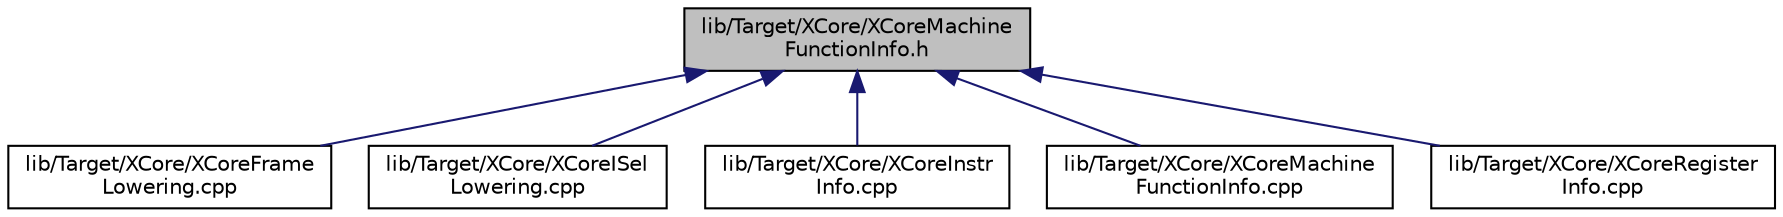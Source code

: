 digraph "lib/Target/XCore/XCoreMachineFunctionInfo.h"
{
 // LATEX_PDF_SIZE
  bgcolor="transparent";
  edge [fontname="Helvetica",fontsize="10",labelfontname="Helvetica",labelfontsize="10"];
  node [fontname="Helvetica",fontsize="10",shape="box"];
  Node1 [label="lib/Target/XCore/XCoreMachine\lFunctionInfo.h",height=0.2,width=0.4,color="black", fillcolor="grey75", style="filled", fontcolor="black",tooltip=" "];
  Node1 -> Node2 [dir="back",color="midnightblue",fontsize="10",style="solid",fontname="Helvetica"];
  Node2 [label="lib/Target/XCore/XCoreFrame\lLowering.cpp",height=0.2,width=0.4,color="black",URL="$XCoreFrameLowering_8cpp.html",tooltip=" "];
  Node1 -> Node3 [dir="back",color="midnightblue",fontsize="10",style="solid",fontname="Helvetica"];
  Node3 [label="lib/Target/XCore/XCoreISel\lLowering.cpp",height=0.2,width=0.4,color="black",URL="$XCoreISelLowering_8cpp.html",tooltip=" "];
  Node1 -> Node4 [dir="back",color="midnightblue",fontsize="10",style="solid",fontname="Helvetica"];
  Node4 [label="lib/Target/XCore/XCoreInstr\lInfo.cpp",height=0.2,width=0.4,color="black",URL="$XCoreInstrInfo_8cpp.html",tooltip=" "];
  Node1 -> Node5 [dir="back",color="midnightblue",fontsize="10",style="solid",fontname="Helvetica"];
  Node5 [label="lib/Target/XCore/XCoreMachine\lFunctionInfo.cpp",height=0.2,width=0.4,color="black",URL="$XCoreMachineFunctionInfo_8cpp.html",tooltip=" "];
  Node1 -> Node6 [dir="back",color="midnightblue",fontsize="10",style="solid",fontname="Helvetica"];
  Node6 [label="lib/Target/XCore/XCoreRegister\lInfo.cpp",height=0.2,width=0.4,color="black",URL="$XCoreRegisterInfo_8cpp.html",tooltip=" "];
}
